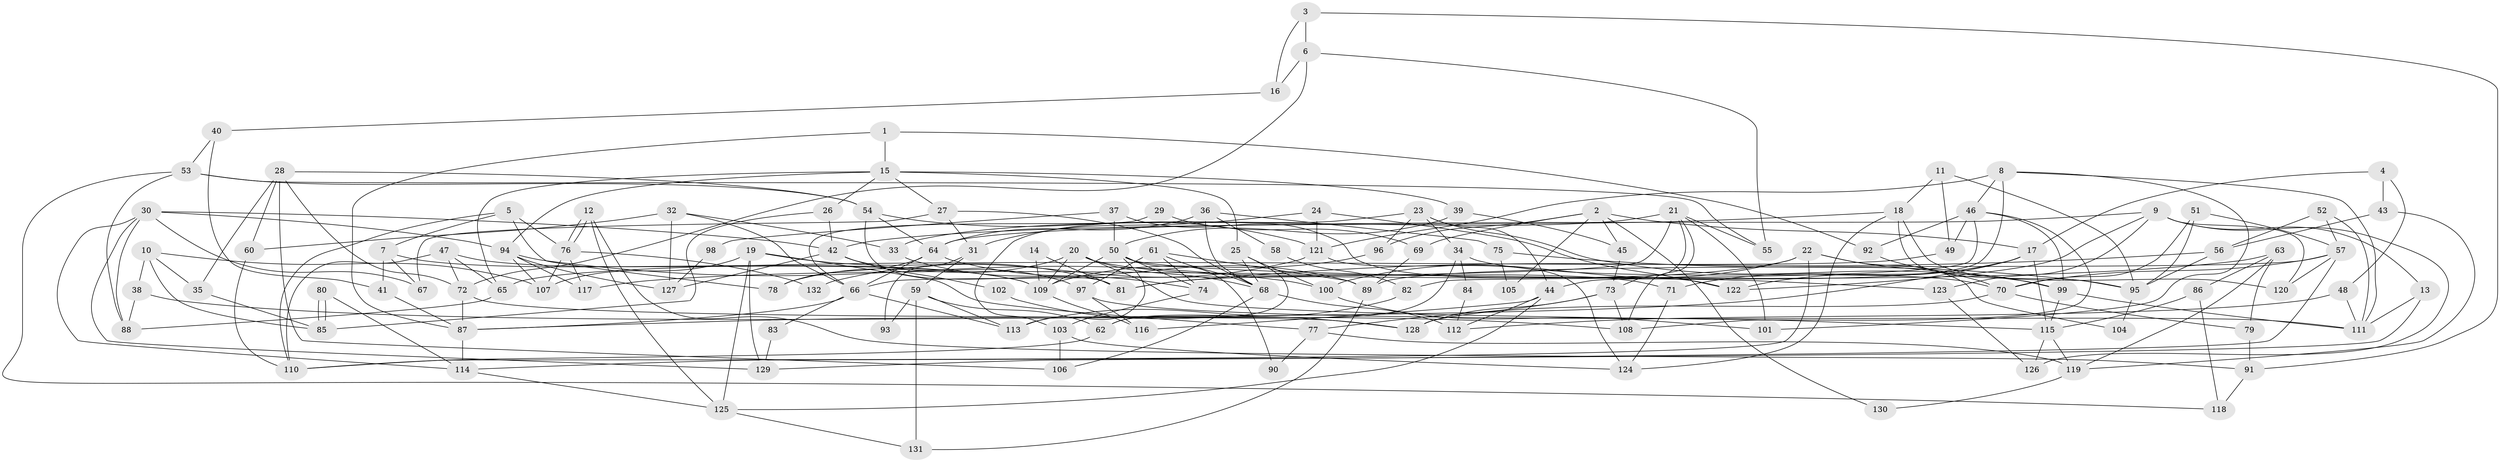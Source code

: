 // coarse degree distribution, {9: 0.09090909090909091, 10: 0.030303030303030304, 7: 0.09090909090909091, 4: 0.13636363636363635, 6: 0.045454545454545456, 12: 0.045454545454545456, 11: 0.015151515151515152, 5: 0.15151515151515152, 8: 0.06060606060606061, 3: 0.22727272727272727, 2: 0.10606060606060606}
// Generated by graph-tools (version 1.1) at 2025/50/03/04/25 22:50:51]
// undirected, 132 vertices, 264 edges
graph export_dot {
  node [color=gray90,style=filled];
  1;
  2;
  3;
  4;
  5;
  6;
  7;
  8;
  9;
  10;
  11;
  12;
  13;
  14;
  15;
  16;
  17;
  18;
  19;
  20;
  21;
  22;
  23;
  24;
  25;
  26;
  27;
  28;
  29;
  30;
  31;
  32;
  33;
  34;
  35;
  36;
  37;
  38;
  39;
  40;
  41;
  42;
  43;
  44;
  45;
  46;
  47;
  48;
  49;
  50;
  51;
  52;
  53;
  54;
  55;
  56;
  57;
  58;
  59;
  60;
  61;
  62;
  63;
  64;
  65;
  66;
  67;
  68;
  69;
  70;
  71;
  72;
  73;
  74;
  75;
  76;
  77;
  78;
  79;
  80;
  81;
  82;
  83;
  84;
  85;
  86;
  87;
  88;
  89;
  90;
  91;
  92;
  93;
  94;
  95;
  96;
  97;
  98;
  99;
  100;
  101;
  102;
  103;
  104;
  105;
  106;
  107;
  108;
  109;
  110;
  111;
  112;
  113;
  114;
  115;
  116;
  117;
  118;
  119;
  120;
  121;
  122;
  123;
  124;
  125;
  126;
  127;
  128;
  129;
  130;
  131;
  132;
  1 -- 15;
  1 -- 92;
  1 -- 87;
  2 -- 45;
  2 -- 17;
  2 -- 69;
  2 -- 96;
  2 -- 105;
  2 -- 130;
  3 -- 91;
  3 -- 16;
  3 -- 6;
  4 -- 48;
  4 -- 17;
  4 -- 43;
  5 -- 7;
  5 -- 110;
  5 -- 76;
  5 -- 78;
  6 -- 72;
  6 -- 16;
  6 -- 55;
  7 -- 67;
  7 -- 109;
  7 -- 41;
  8 -- 121;
  8 -- 111;
  8 -- 44;
  8 -- 46;
  8 -- 101;
  9 -- 120;
  9 -- 126;
  9 -- 13;
  9 -- 64;
  9 -- 122;
  9 -- 123;
  10 -- 85;
  10 -- 107;
  10 -- 35;
  10 -- 38;
  11 -- 95;
  11 -- 18;
  11 -- 49;
  12 -- 76;
  12 -- 76;
  12 -- 125;
  12 -- 91;
  13 -- 111;
  13 -- 114;
  14 -- 81;
  14 -- 109;
  15 -- 27;
  15 -- 26;
  15 -- 25;
  15 -- 39;
  15 -- 65;
  15 -- 94;
  16 -- 40;
  17 -- 115;
  17 -- 87;
  17 -- 71;
  17 -- 122;
  18 -- 42;
  18 -- 124;
  18 -- 95;
  18 -- 120;
  19 -- 129;
  19 -- 107;
  19 -- 77;
  19 -- 81;
  19 -- 125;
  20 -- 109;
  20 -- 78;
  20 -- 68;
  20 -- 71;
  20 -- 115;
  21 -- 101;
  21 -- 66;
  21 -- 33;
  21 -- 55;
  21 -- 73;
  21 -- 108;
  22 -- 110;
  22 -- 100;
  22 -- 70;
  22 -- 81;
  22 -- 104;
  23 -- 99;
  23 -- 44;
  23 -- 34;
  23 -- 96;
  23 -- 103;
  24 -- 122;
  24 -- 121;
  24 -- 31;
  25 -- 62;
  25 -- 68;
  25 -- 100;
  26 -- 42;
  26 -- 85;
  27 -- 68;
  27 -- 31;
  27 -- 67;
  28 -- 72;
  28 -- 54;
  28 -- 35;
  28 -- 60;
  28 -- 106;
  29 -- 66;
  29 -- 69;
  30 -- 88;
  30 -- 114;
  30 -- 42;
  30 -- 67;
  30 -- 94;
  30 -- 129;
  31 -- 59;
  31 -- 93;
  32 -- 66;
  32 -- 33;
  32 -- 60;
  32 -- 127;
  33 -- 74;
  34 -- 70;
  34 -- 62;
  34 -- 84;
  35 -- 85;
  36 -- 64;
  36 -- 68;
  36 -- 58;
  36 -- 75;
  37 -- 50;
  37 -- 122;
  37 -- 98;
  38 -- 108;
  38 -- 88;
  39 -- 50;
  39 -- 45;
  40 -- 53;
  40 -- 41;
  41 -- 87;
  42 -- 127;
  42 -- 97;
  42 -- 102;
  43 -- 119;
  43 -- 56;
  44 -- 125;
  44 -- 112;
  44 -- 116;
  45 -- 73;
  46 -- 99;
  46 -- 49;
  46 -- 82;
  46 -- 92;
  46 -- 108;
  47 -- 110;
  47 -- 65;
  47 -- 72;
  47 -- 109;
  48 -- 112;
  48 -- 111;
  49 -- 65;
  50 -- 74;
  50 -- 109;
  50 -- 90;
  50 -- 113;
  50 -- 123;
  51 -- 70;
  51 -- 95;
  51 -- 57;
  52 -- 56;
  52 -- 57;
  52 -- 111;
  53 -- 88;
  53 -- 55;
  53 -- 54;
  53 -- 118;
  54 -- 81;
  54 -- 64;
  54 -- 121;
  56 -- 81;
  56 -- 95;
  57 -- 89;
  57 -- 70;
  57 -- 120;
  57 -- 129;
  58 -- 82;
  59 -- 113;
  59 -- 131;
  59 -- 62;
  59 -- 93;
  60 -- 110;
  61 -- 97;
  61 -- 68;
  61 -- 74;
  61 -- 89;
  62 -- 110;
  63 -- 117;
  63 -- 119;
  63 -- 79;
  63 -- 86;
  64 -- 66;
  64 -- 78;
  64 -- 89;
  65 -- 88;
  66 -- 87;
  66 -- 83;
  66 -- 113;
  68 -- 106;
  68 -- 112;
  69 -- 89;
  70 -- 79;
  70 -- 128;
  71 -- 124;
  72 -- 128;
  72 -- 87;
  73 -- 108;
  73 -- 77;
  73 -- 128;
  74 -- 103;
  75 -- 95;
  75 -- 105;
  76 -- 107;
  76 -- 117;
  76 -- 132;
  77 -- 90;
  77 -- 119;
  79 -- 91;
  80 -- 85;
  80 -- 85;
  80 -- 114;
  82 -- 113;
  83 -- 129;
  84 -- 112;
  86 -- 118;
  86 -- 115;
  87 -- 114;
  89 -- 131;
  91 -- 118;
  92 -- 99;
  94 -- 100;
  94 -- 107;
  94 -- 117;
  94 -- 127;
  95 -- 104;
  96 -- 109;
  97 -- 116;
  97 -- 111;
  98 -- 127;
  99 -- 111;
  99 -- 115;
  100 -- 101;
  102 -- 128;
  103 -- 106;
  103 -- 124;
  109 -- 116;
  114 -- 125;
  115 -- 119;
  115 -- 126;
  119 -- 130;
  121 -- 124;
  121 -- 132;
  123 -- 126;
  125 -- 131;
}
